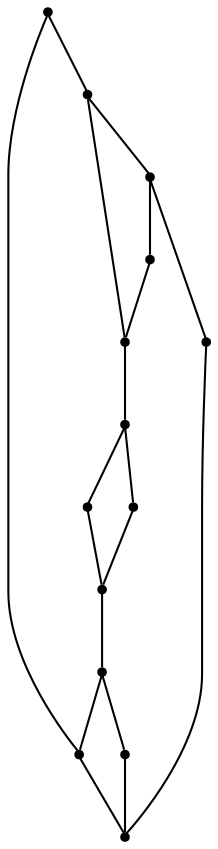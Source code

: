 graph {
  node [shape=point,comment="{\"directed\":false,\"doi\":\"10.1007/978-3-642-11805-0_9\",\"figure\":\"7 (2)\"}"]

  v0 [pos="1719.8331029137898,641.3670474659309"]
  v1 [pos="1730.9913792100062,1062.1241916309698"]
  v2 [pos="1655.5144592107729,1062.1241916309698"]
  v3 [pos="1598.0633720930232,771.0141910206182"]
  v4 [pos="1646.2367012023924,701.1679525201966"]
  v5 [pos="1580.0333081090173,992.2779531305481"]
  v6 [pos="1524.4753053354661,830.8193573691622"]
  v7 [pos="1504.5521570072615,992.2779531305481"]
  v8 [pos="1476.4104260644247,900.7113888827231"]
  v9 [pos="1467.4954612377078,858.5668704639777"]
  v10 [pos="1445.241388986277,641.3670474659309"]
  v11 [pos="1408.9727599210516,937.2580294522365"]
  v12 [pos="1345.1753053354662,641.3670474659307"]
  v13 [pos="1336.0935778063397,1062.1241916309698"]

  v0 -- v1 [id="-1",pos="1719.8331029137898,641.3670474659309 1747.3702633879905,684.8912712097163 1756.3603064248728,716.6153986844143 1767.5519225364508,754.2788799632674 1786.6160616142804,818.4481204639776 1776.0456858790196,873.3806558088817 1748.154130802598,915.970956490256 1734.5606482217477,936.6910229076033 1719.3660909963207,964.1843847794961 1715.9927888382313,984.3625672080294 1713.5325140664743,999.076371140913 1715.4589700388353,1015.8615457014598 1719.924851031636,1033.1344158519391 1722.6185045109237,1043.5215432600535 1726.3003908379133,1053.9628590670493 1730.9913792100062,1062.1241916309698"]
  v7 -- v5 [id="-3",pos="1504.5521570072615,992.2779531305481 1580.0333081090173,992.2779531305481 1580.0333081090173,992.2779531305481 1580.0333081090173,992.2779531305481"]
  v12 -- v10 [id="-8",pos="1345.1753053354662,641.3670474659307 1445.241388986277,641.3670474659309 1445.241388986277,641.3670474659309 1445.241388986277,641.3670474659309"]
  v10 -- v0 [id="-9",pos="1445.241388986277,641.3670474659309 1719.8331029137898,641.3670474659309 1719.8331029137898,641.3670474659309 1719.8331029137898,641.3670474659309"]
  v13 -- v2 [id="-11",pos="1336.0935778063397,1062.1241916309698 1655.5144592107729,1062.1241916309698 1655.5144592107729,1062.1241916309698 1655.5144592107729,1062.1241916309698"]
  v13 -- v12 [id="-12",pos="1336.0935778063397,1062.1241916309698 1332.5992915663608,1026.9281905434343 1336.302047090752,991.0150199890131 1344.9001564203306,940.4926062150429 1356.7296828159065,870.9421778592191 1340.1423611663108,784.5900385769925 1342.7109267123908,797.082118155739 1332.5200140664742,747.4722573713817 1334.242231856945,706.7950870167119 1345.1753053354662,641.3670474659307"]
  v12 -- v9 [id="-13",pos="1345.1753053354662,641.3670474659307 1356.5337159622547,700.8554788069287 1375.0350229662517,753.6912029613143 1408.780896918718,787.1658955660728 1429.8716386661972,808.1067860690025 1457.075146484375,824.4961054715237 1467.4954612377078,858.5668704639777"]
  v11 -- v9 [id="-14",pos="1408.9727599210516,937.2580294522365 1409.977694489235,928.2381414933633 1411.8248729617096,919.3013805736189 1414.3684972718704,910.0814661892972 1416.8286447924236,901.1574255509804 1421.4070158492686,890.8369524175465 1428.278835349859,882.7756012656466 1432.6903800786927,877.6030260259449 1437.2438098996183,873.451380573619 1444.5367036331531,868.6329379688605 1450.2785324451534,864.8232136813072 1456.0453024930732,861.9430875604797 1467.4954612377078,858.5668704639777"]
  v10 -- v11 [id="-15",pos="1445.241388986277,641.3670474659309 1431.2810729980467,667.4932334899897 1415.932160062568,715.5440965825856 1410.1861319608465,742.558158250288 1395.0833228532658,813.6256073691623 1392.827413514603,883.9512096751814 1408.9727599210516,937.2580294522365"]
  v9 -- v8 [id="-16",pos="1467.4954612377078,858.5668704639777 1466.0318497058956,869.0206521467724 1468.6170851596564,883.5467047257852 1476.4104260644247,900.7113888827231"]
  v8 -- v7 [id="-17",pos="1476.4104260644247,900.7113888827231 1471.9195083973018,895.9179416309698 1501.241367002975,929.6635762301353 1503.605567115961,976.8306341691444 1503.8766121797782,982.2660104231395 1504.1893956383992,987.4095834211864 1504.5521570072615,992.2779531305481"]
  v8 -- v6 [id="-18",pos="1476.4104260644247,900.7113888827231 1487.8647204731785,894.4925068941977 1493.6398891005404,889.1695779280224 1499.3857899510583,882.1421312505543 1506.682882974314,873.2554882396346 1511.2405120849608,865.586176161332 1515.6520568137944,856.0617382396346 1519.1088357614915,848.571527723832 1521.9901847661927,840.039271753484 1524.4753053354661,830.8193573691622"]
  v6 -- v5 [id="-19",pos="1524.4753053354661,830.8193573691622 1536.396675287291,841.5982694452454 1541.9632791918377,851.4101857272055 1548.718282087459,862.9685966491694 1560.2268809473792,882.6590834877702 1562.4994601937226,904.2792370189314 1558.700757261764,924.5200032320884 1556.8451802098473,934.373642037131 1555.1897693013036,946.9448417663568 1556.1655315310454,954.793509812788 1556.878520025209,960.5163644270458 1559.0260113383447,966.2102167996487 1561.9323015789653,971.6288022821594 1566.268895348837,979.6858285383739 1572.352648145099,986.7967202620067 1580.0333081090173,992.2779531305481"]
  v5 -- v3 [id="-20",pos="1580.0333081090173,992.2779531305481 1578.2903165595476,987.1427119168362 1577.043636517192,981.9075528925109 1576.288909628225,976.6390667308455 1575.0337037552233,967.8732663934875 1575.0128345578214,959.1868406122376 1577.0561071351517,951.3005205327809 1579.8457080220066,940.4882813193576 1588.9149013075717,925.0369554693043 1596.8082934712254,913.2493250760159 1613.0078807032385,889.0238035028625 1621.3098764818767,859.4796778592191 1615.4262898289878,827.0762873562894 1611.982108750454,808.0609930558633 1609.2925273096837,792.0135948181147 1598.0633720930232,771.0141910206182"]
  v3 -- v4 [id="-21",pos="1598.0633720930232,771.0141910206182 1609.630252004224,764.8453633395103 1615.4054206315861,759.5224343733348 1621.1513214821039,752.49091720581 1628.4484145053596,743.6042741948902 1633.0018443262854,735.9390326066444 1637.4135163063227,726.414594684947 1640.874367292537,718.9203136790877 1643.7515170075171,710.3921281987965 1646.2367012023924,701.1679525201966"]
  v3 -- v2 [id="-22",pos="1598.0633720930232,771.0141910206182 1589.678026775981,756.9425068941978 1648.830239797193,863.8104248740451 1653.6005056691724,1013.198173176158 1654.1508671250454,1030.4084595420138 1654.7764340422873,1046.7061929182566 1655.5144592107729,1062.1241916309698"]
  v4 -- v1 [id="-23",pos="1646.2367012023924,701.1679525201966 1664.4252565605696,725.260101942582 1672.9148206134175,747.2013153769748 1683.2225498643031,773.0356981450856 1700.7772351641986,817.0600833546026 1704.2382134016168,865.3943543174045 1698.4505741562953,910.6482819297091 1695.6192348746365,932.677265305952 1693.09240772336,960.7789110357105 1694.5809923038926,978.3229775862254 1695.669244597679,991.1233967867759 1698.9467265994049,1003.8446958368469 1703.3833398153615,1015.9615271134804 1709.9965848700945,1033.9724279923867 1719.2743428784747,1049.86972690929 1730.9913792100062,1062.1241916309698"]
  v2 -- v1 [id="-26",pos="1655.5144592107729,1062.1241916309698 1730.9913792100062,1062.1241916309698 1730.9913792100062,1062.1241916309698 1730.9913792100062,1062.1241916309698"]
}